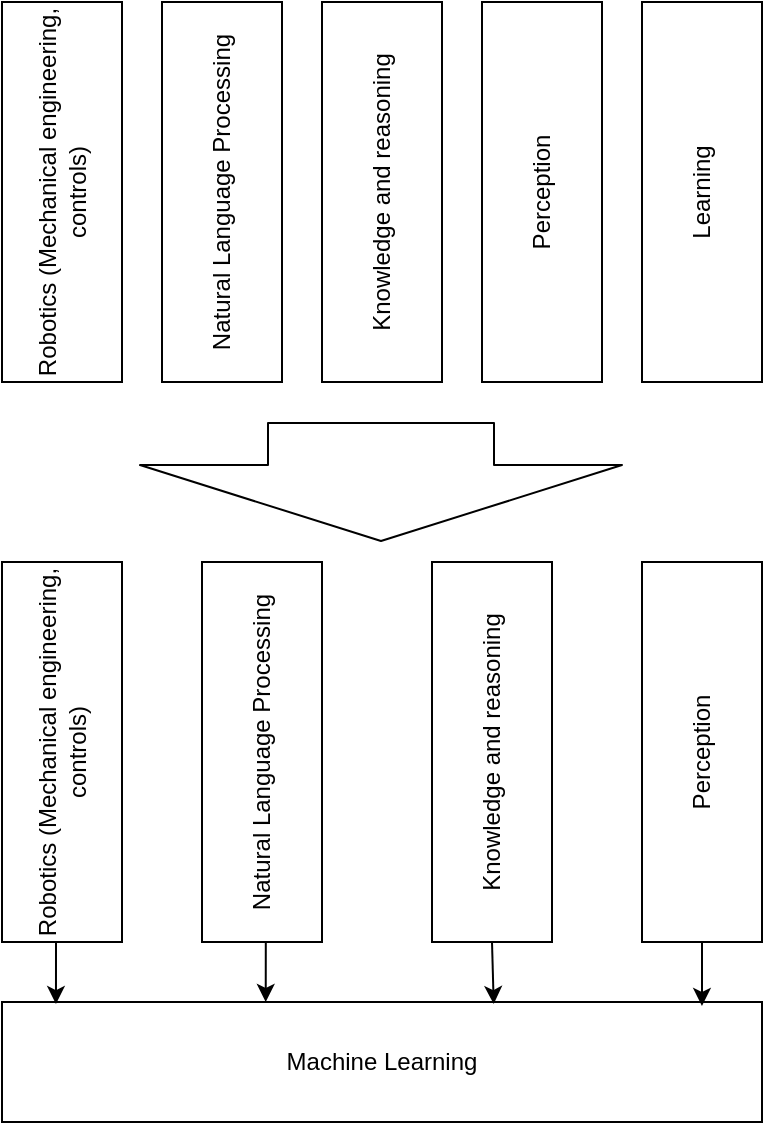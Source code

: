 <mxfile version="13.7.9" type="device"><diagram id="brsdhZun7ndHeN9WISGK" name="Page-1"><mxGraphModel dx="782" dy="669" grid="1" gridSize="10" guides="1" tooltips="1" connect="1" arrows="1" fold="1" page="1" pageScale="1" pageWidth="850" pageHeight="1100" math="0" shadow="0"><root><mxCell id="0"/><mxCell id="1" parent="0"/><mxCell id="cibUUZGxwKeFUWj2ZtUJ-1" value="Robotics (Mechanical engineering, controls)" style="rounded=0;whiteSpace=wrap;html=1;horizontal=0;fillColor=none;" vertex="1" parent="1"><mxGeometry x="40" y="60" width="60" height="190" as="geometry"/></mxCell><mxCell id="cibUUZGxwKeFUWj2ZtUJ-2" value="Natural Language Processing" style="rounded=0;whiteSpace=wrap;html=1;horizontal=0;fillColor=none;" vertex="1" parent="1"><mxGeometry x="120" y="60" width="60" height="190" as="geometry"/></mxCell><mxCell id="cibUUZGxwKeFUWj2ZtUJ-3" value="Knowledge and reasoning" style="rounded=0;whiteSpace=wrap;html=1;horizontal=0;fillColor=none;" vertex="1" parent="1"><mxGeometry x="200" y="60" width="60" height="190" as="geometry"/></mxCell><mxCell id="cibUUZGxwKeFUWj2ZtUJ-4" value="Perception" style="rounded=0;whiteSpace=wrap;html=1;horizontal=0;fillColor=none;" vertex="1" parent="1"><mxGeometry x="280" y="60" width="60" height="190" as="geometry"/></mxCell><mxCell id="cibUUZGxwKeFUWj2ZtUJ-5" value="Learning" style="rounded=0;whiteSpace=wrap;html=1;horizontal=0;fillColor=none;" vertex="1" parent="1"><mxGeometry x="360" y="60" width="60" height="190" as="geometry"/></mxCell><mxCell id="cibUUZGxwKeFUWj2ZtUJ-12" style="edgeStyle=orthogonalEdgeStyle;rounded=0;orthogonalLoop=1;jettySize=auto;html=1;exitX=0.5;exitY=1;exitDx=0;exitDy=0;entryX=0.071;entryY=0.017;entryDx=0;entryDy=0;entryPerimeter=0;" edge="1" parent="1" source="cibUUZGxwKeFUWj2ZtUJ-6" target="cibUUZGxwKeFUWj2ZtUJ-10"><mxGeometry relative="1" as="geometry"/></mxCell><mxCell id="cibUUZGxwKeFUWj2ZtUJ-6" value="Robotics (Mechanical engineering, controls)" style="rounded=0;whiteSpace=wrap;html=1;horizontal=0;fillColor=none;" vertex="1" parent="1"><mxGeometry x="40" y="340" width="60" height="190" as="geometry"/></mxCell><mxCell id="cibUUZGxwKeFUWj2ZtUJ-13" style="edgeStyle=orthogonalEdgeStyle;rounded=0;orthogonalLoop=1;jettySize=auto;html=1;exitX=0.5;exitY=1;exitDx=0;exitDy=0;entryX=0.347;entryY=0;entryDx=0;entryDy=0;entryPerimeter=0;" edge="1" parent="1" source="cibUUZGxwKeFUWj2ZtUJ-7" target="cibUUZGxwKeFUWj2ZtUJ-10"><mxGeometry relative="1" as="geometry"/></mxCell><mxCell id="cibUUZGxwKeFUWj2ZtUJ-7" value="Natural Language Processing" style="rounded=0;whiteSpace=wrap;html=1;horizontal=0;fillColor=none;" vertex="1" parent="1"><mxGeometry x="140" y="340" width="60" height="190" as="geometry"/></mxCell><mxCell id="cibUUZGxwKeFUWj2ZtUJ-14" style="edgeStyle=orthogonalEdgeStyle;rounded=0;orthogonalLoop=1;jettySize=auto;html=1;exitX=0.5;exitY=1;exitDx=0;exitDy=0;entryX=0.647;entryY=0.017;entryDx=0;entryDy=0;entryPerimeter=0;" edge="1" parent="1" source="cibUUZGxwKeFUWj2ZtUJ-8" target="cibUUZGxwKeFUWj2ZtUJ-10"><mxGeometry relative="1" as="geometry"/></mxCell><mxCell id="cibUUZGxwKeFUWj2ZtUJ-8" value="Knowledge and reasoning" style="rounded=0;whiteSpace=wrap;html=1;horizontal=0;fillColor=none;" vertex="1" parent="1"><mxGeometry x="255" y="340" width="60" height="190" as="geometry"/></mxCell><mxCell id="cibUUZGxwKeFUWj2ZtUJ-15" style="edgeStyle=orthogonalEdgeStyle;rounded=0;orthogonalLoop=1;jettySize=auto;html=1;exitX=0.5;exitY=1;exitDx=0;exitDy=0;entryX=0.921;entryY=0.033;entryDx=0;entryDy=0;entryPerimeter=0;" edge="1" parent="1" source="cibUUZGxwKeFUWj2ZtUJ-9" target="cibUUZGxwKeFUWj2ZtUJ-10"><mxGeometry relative="1" as="geometry"/></mxCell><mxCell id="cibUUZGxwKeFUWj2ZtUJ-9" value="Perception" style="rounded=0;whiteSpace=wrap;html=1;horizontal=0;fillColor=none;" vertex="1" parent="1"><mxGeometry x="360" y="340" width="60" height="190" as="geometry"/></mxCell><mxCell id="cibUUZGxwKeFUWj2ZtUJ-10" value="Machine Learning" style="rounded=0;whiteSpace=wrap;html=1;horizontal=1;fillColor=none;" vertex="1" parent="1"><mxGeometry x="40" y="560" width="380" height="60" as="geometry"/></mxCell><mxCell id="cibUUZGxwKeFUWj2ZtUJ-17" value="" style="shape=flexArrow;endArrow=classic;html=1;endWidth=127;endSize=12.33;width=113;" edge="1" parent="1"><mxGeometry width="50" height="50" relative="1" as="geometry"><mxPoint x="229.5" y="270" as="sourcePoint"/><mxPoint x="229.5" y="330" as="targetPoint"/></mxGeometry></mxCell></root></mxGraphModel></diagram></mxfile>